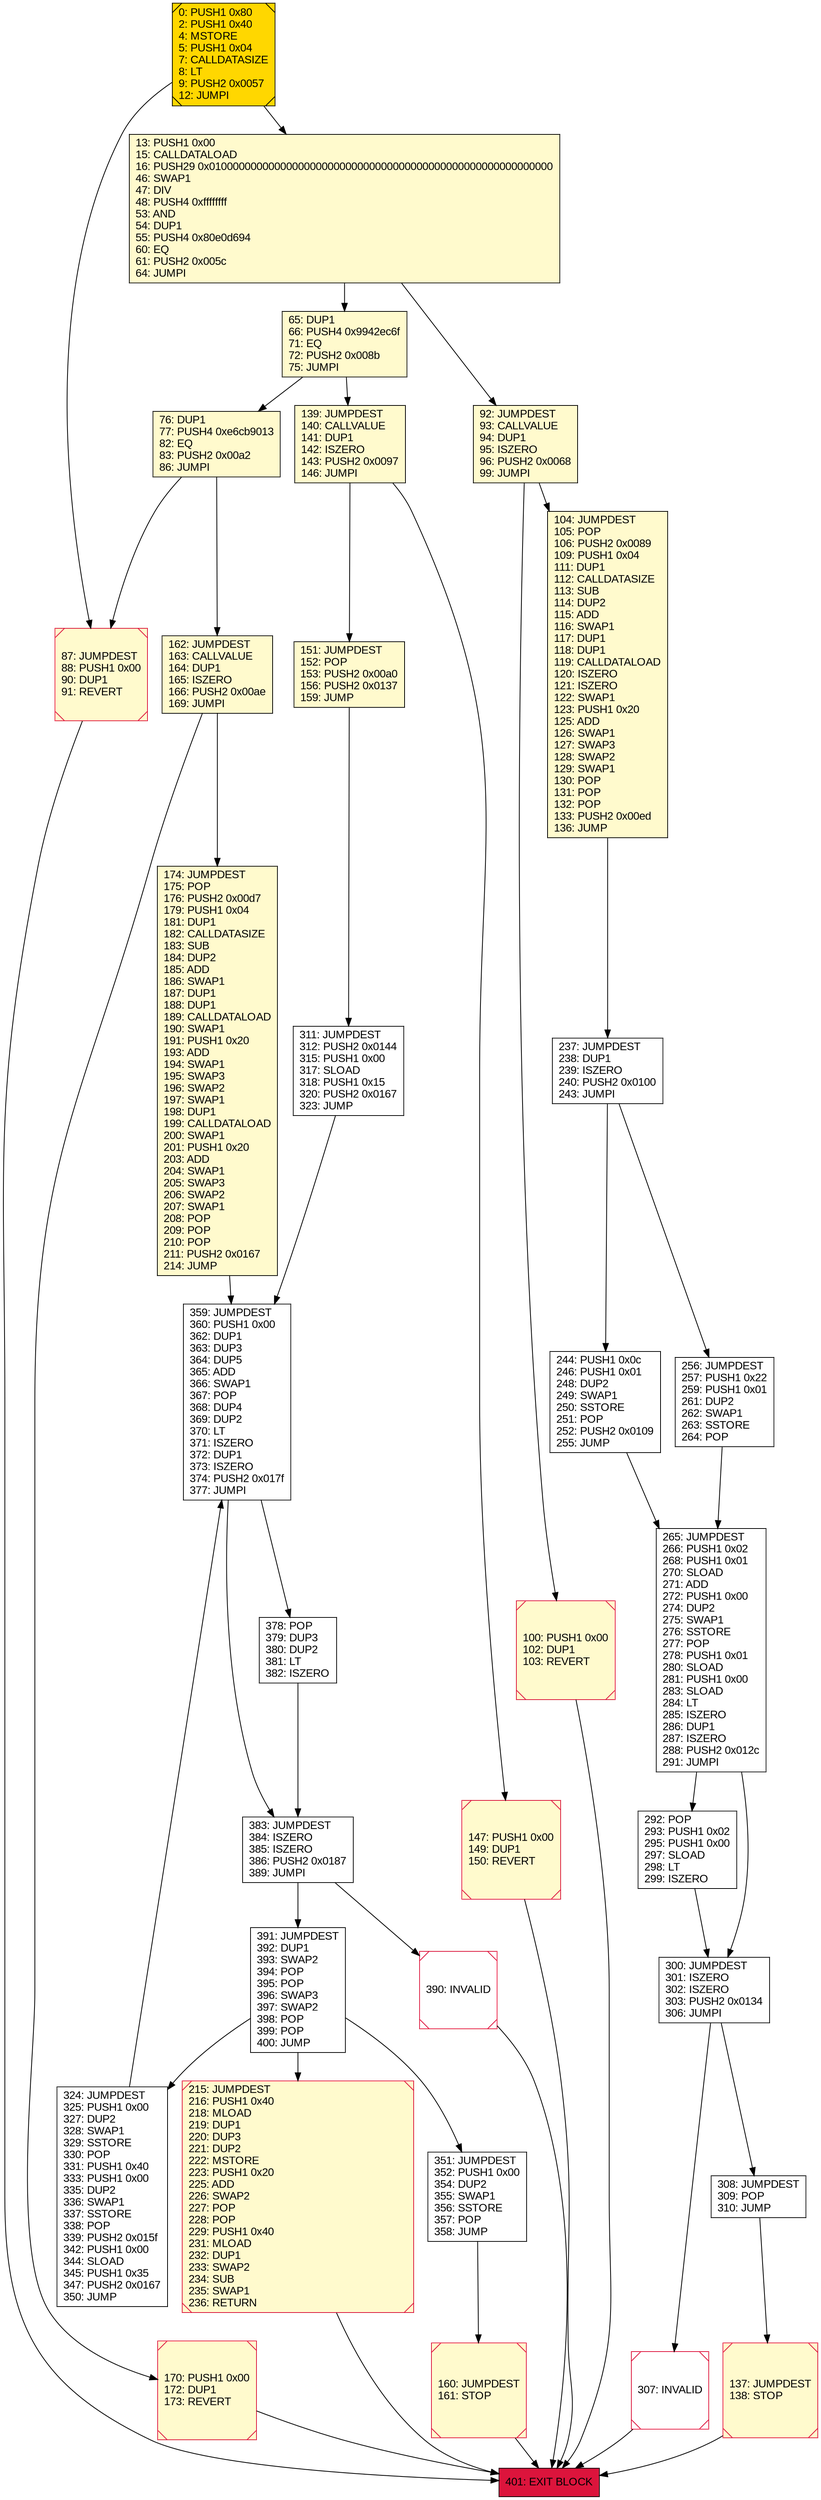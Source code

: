 digraph G {
bgcolor=transparent rankdir=UD;
node [shape=box style=filled color=black fillcolor=white fontname=arial fontcolor=black];
174 [label="174: JUMPDEST\l175: POP\l176: PUSH2 0x00d7\l179: PUSH1 0x04\l181: DUP1\l182: CALLDATASIZE\l183: SUB\l184: DUP2\l185: ADD\l186: SWAP1\l187: DUP1\l188: DUP1\l189: CALLDATALOAD\l190: SWAP1\l191: PUSH1 0x20\l193: ADD\l194: SWAP1\l195: SWAP3\l196: SWAP2\l197: SWAP1\l198: DUP1\l199: CALLDATALOAD\l200: SWAP1\l201: PUSH1 0x20\l203: ADD\l204: SWAP1\l205: SWAP3\l206: SWAP2\l207: SWAP1\l208: POP\l209: POP\l210: POP\l211: PUSH2 0x0167\l214: JUMP\l" fillcolor=lemonchiffon ];
351 [label="351: JUMPDEST\l352: PUSH1 0x00\l354: DUP2\l355: SWAP1\l356: SSTORE\l357: POP\l358: JUMP\l" ];
100 [label="100: PUSH1 0x00\l102: DUP1\l103: REVERT\l" fillcolor=lemonchiffon shape=Msquare color=crimson ];
104 [label="104: JUMPDEST\l105: POP\l106: PUSH2 0x0089\l109: PUSH1 0x04\l111: DUP1\l112: CALLDATASIZE\l113: SUB\l114: DUP2\l115: ADD\l116: SWAP1\l117: DUP1\l118: DUP1\l119: CALLDATALOAD\l120: ISZERO\l121: ISZERO\l122: SWAP1\l123: PUSH1 0x20\l125: ADD\l126: SWAP1\l127: SWAP3\l128: SWAP2\l129: SWAP1\l130: POP\l131: POP\l132: POP\l133: PUSH2 0x00ed\l136: JUMP\l" fillcolor=lemonchiffon ];
311 [label="311: JUMPDEST\l312: PUSH2 0x0144\l315: PUSH1 0x00\l317: SLOAD\l318: PUSH1 0x15\l320: PUSH2 0x0167\l323: JUMP\l" ];
170 [label="170: PUSH1 0x00\l172: DUP1\l173: REVERT\l" fillcolor=lemonchiffon shape=Msquare color=crimson ];
307 [label="307: INVALID\l" shape=Msquare color=crimson ];
324 [label="324: JUMPDEST\l325: PUSH1 0x00\l327: DUP2\l328: SWAP1\l329: SSTORE\l330: POP\l331: PUSH1 0x40\l333: PUSH1 0x00\l335: DUP2\l336: SWAP1\l337: SSTORE\l338: POP\l339: PUSH2 0x015f\l342: PUSH1 0x00\l344: SLOAD\l345: PUSH1 0x35\l347: PUSH2 0x0167\l350: JUMP\l" ];
151 [label="151: JUMPDEST\l152: POP\l153: PUSH2 0x00a0\l156: PUSH2 0x0137\l159: JUMP\l" fillcolor=lemonchiffon ];
401 [label="401: EXIT BLOCK\l" fillcolor=crimson ];
87 [label="87: JUMPDEST\l88: PUSH1 0x00\l90: DUP1\l91: REVERT\l" fillcolor=lemonchiffon shape=Msquare color=crimson ];
292 [label="292: POP\l293: PUSH1 0x02\l295: PUSH1 0x00\l297: SLOAD\l298: LT\l299: ISZERO\l" ];
300 [label="300: JUMPDEST\l301: ISZERO\l302: ISZERO\l303: PUSH2 0x0134\l306: JUMPI\l" ];
308 [label="308: JUMPDEST\l309: POP\l310: JUMP\l" ];
256 [label="256: JUMPDEST\l257: PUSH1 0x22\l259: PUSH1 0x01\l261: DUP2\l262: SWAP1\l263: SSTORE\l264: POP\l" ];
92 [label="92: JUMPDEST\l93: CALLVALUE\l94: DUP1\l95: ISZERO\l96: PUSH2 0x0068\l99: JUMPI\l" fillcolor=lemonchiffon ];
137 [label="137: JUMPDEST\l138: STOP\l" fillcolor=lemonchiffon shape=Msquare color=crimson ];
383 [label="383: JUMPDEST\l384: ISZERO\l385: ISZERO\l386: PUSH2 0x0187\l389: JUMPI\l" ];
139 [label="139: JUMPDEST\l140: CALLVALUE\l141: DUP1\l142: ISZERO\l143: PUSH2 0x0097\l146: JUMPI\l" fillcolor=lemonchiffon ];
215 [label="215: JUMPDEST\l216: PUSH1 0x40\l218: MLOAD\l219: DUP1\l220: DUP3\l221: DUP2\l222: MSTORE\l223: PUSH1 0x20\l225: ADD\l226: SWAP2\l227: POP\l228: POP\l229: PUSH1 0x40\l231: MLOAD\l232: DUP1\l233: SWAP2\l234: SUB\l235: SWAP1\l236: RETURN\l" fillcolor=lemonchiffon shape=Msquare color=crimson ];
237 [label="237: JUMPDEST\l238: DUP1\l239: ISZERO\l240: PUSH2 0x0100\l243: JUMPI\l" ];
359 [label="359: JUMPDEST\l360: PUSH1 0x00\l362: DUP1\l363: DUP3\l364: DUP5\l365: ADD\l366: SWAP1\l367: POP\l368: DUP4\l369: DUP2\l370: LT\l371: ISZERO\l372: DUP1\l373: ISZERO\l374: PUSH2 0x017f\l377: JUMPI\l" ];
162 [label="162: JUMPDEST\l163: CALLVALUE\l164: DUP1\l165: ISZERO\l166: PUSH2 0x00ae\l169: JUMPI\l" fillcolor=lemonchiffon ];
391 [label="391: JUMPDEST\l392: DUP1\l393: SWAP2\l394: POP\l395: POP\l396: SWAP3\l397: SWAP2\l398: POP\l399: POP\l400: JUMP\l" ];
378 [label="378: POP\l379: DUP3\l380: DUP2\l381: LT\l382: ISZERO\l" ];
76 [label="76: DUP1\l77: PUSH4 0xe6cb9013\l82: EQ\l83: PUSH2 0x00a2\l86: JUMPI\l" fillcolor=lemonchiffon ];
147 [label="147: PUSH1 0x00\l149: DUP1\l150: REVERT\l" fillcolor=lemonchiffon shape=Msquare color=crimson ];
160 [label="160: JUMPDEST\l161: STOP\l" fillcolor=lemonchiffon shape=Msquare color=crimson ];
65 [label="65: DUP1\l66: PUSH4 0x9942ec6f\l71: EQ\l72: PUSH2 0x008b\l75: JUMPI\l" fillcolor=lemonchiffon ];
265 [label="265: JUMPDEST\l266: PUSH1 0x02\l268: PUSH1 0x01\l270: SLOAD\l271: ADD\l272: PUSH1 0x00\l274: DUP2\l275: SWAP1\l276: SSTORE\l277: POP\l278: PUSH1 0x01\l280: SLOAD\l281: PUSH1 0x00\l283: SLOAD\l284: LT\l285: ISZERO\l286: DUP1\l287: ISZERO\l288: PUSH2 0x012c\l291: JUMPI\l" ];
244 [label="244: PUSH1 0x0c\l246: PUSH1 0x01\l248: DUP2\l249: SWAP1\l250: SSTORE\l251: POP\l252: PUSH2 0x0109\l255: JUMP\l" ];
390 [label="390: INVALID\l" shape=Msquare color=crimson ];
0 [label="0: PUSH1 0x80\l2: PUSH1 0x40\l4: MSTORE\l5: PUSH1 0x04\l7: CALLDATASIZE\l8: LT\l9: PUSH2 0x0057\l12: JUMPI\l" fillcolor=lemonchiffon shape=Msquare fillcolor=gold ];
13 [label="13: PUSH1 0x00\l15: CALLDATALOAD\l16: PUSH29 0x0100000000000000000000000000000000000000000000000000000000\l46: SWAP1\l47: DIV\l48: PUSH4 0xffffffff\l53: AND\l54: DUP1\l55: PUSH4 0x80e0d694\l60: EQ\l61: PUSH2 0x005c\l64: JUMPI\l" fillcolor=lemonchiffon ];
292 -> 300;
300 -> 308;
0 -> 13;
87 -> 401;
65 -> 76;
151 -> 311;
359 -> 383;
13 -> 65;
383 -> 391;
137 -> 401;
244 -> 265;
308 -> 137;
391 -> 215;
92 -> 104;
139 -> 147;
378 -> 383;
100 -> 401;
65 -> 139;
359 -> 378;
383 -> 390;
170 -> 401;
76 -> 162;
92 -> 100;
307 -> 401;
300 -> 307;
237 -> 244;
76 -> 87;
311 -> 359;
256 -> 265;
162 -> 170;
147 -> 401;
160 -> 401;
324 -> 359;
13 -> 92;
265 -> 292;
265 -> 300;
391 -> 324;
162 -> 174;
390 -> 401;
174 -> 359;
139 -> 151;
0 -> 87;
391 -> 351;
104 -> 237;
351 -> 160;
237 -> 256;
215 -> 401;
}
